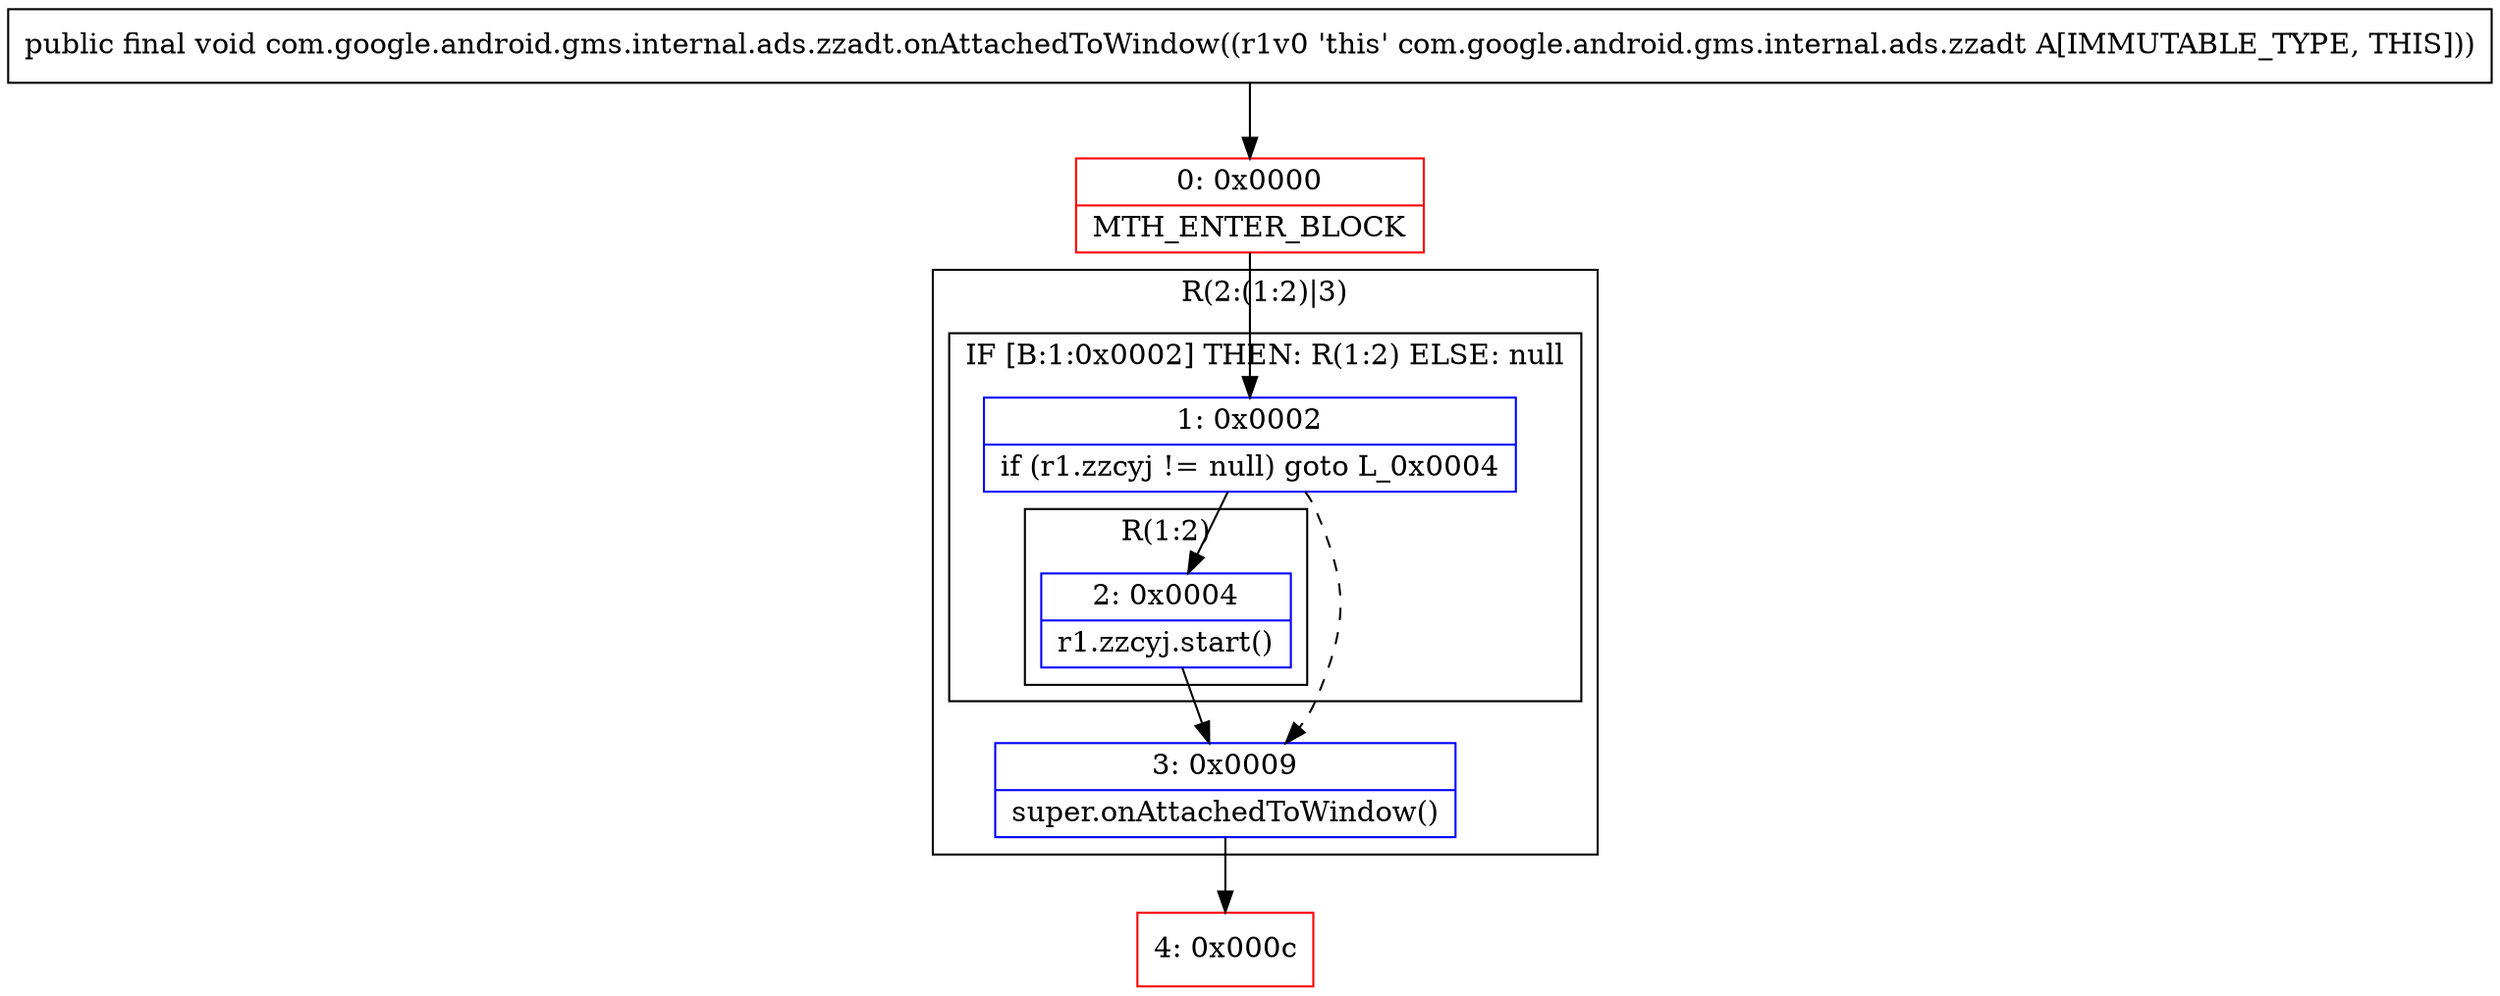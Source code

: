 digraph "CFG forcom.google.android.gms.internal.ads.zzadt.onAttachedToWindow()V" {
subgraph cluster_Region_2095255174 {
label = "R(2:(1:2)|3)";
node [shape=record,color=blue];
subgraph cluster_IfRegion_348572606 {
label = "IF [B:1:0x0002] THEN: R(1:2) ELSE: null";
node [shape=record,color=blue];
Node_1 [shape=record,label="{1\:\ 0x0002|if (r1.zzcyj != null) goto L_0x0004\l}"];
subgraph cluster_Region_427652443 {
label = "R(1:2)";
node [shape=record,color=blue];
Node_2 [shape=record,label="{2\:\ 0x0004|r1.zzcyj.start()\l}"];
}
}
Node_3 [shape=record,label="{3\:\ 0x0009|super.onAttachedToWindow()\l}"];
}
Node_0 [shape=record,color=red,label="{0\:\ 0x0000|MTH_ENTER_BLOCK\l}"];
Node_4 [shape=record,color=red,label="{4\:\ 0x000c}"];
MethodNode[shape=record,label="{public final void com.google.android.gms.internal.ads.zzadt.onAttachedToWindow((r1v0 'this' com.google.android.gms.internal.ads.zzadt A[IMMUTABLE_TYPE, THIS])) }"];
MethodNode -> Node_0;
Node_1 -> Node_2;
Node_1 -> Node_3[style=dashed];
Node_2 -> Node_3;
Node_3 -> Node_4;
Node_0 -> Node_1;
}


